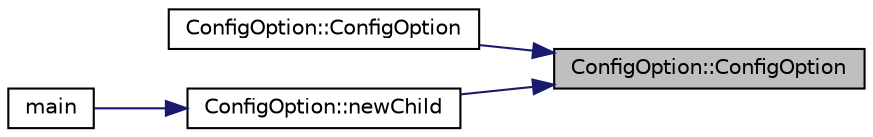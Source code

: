digraph "ConfigOption::ConfigOption"
{
 // LATEX_PDF_SIZE
  edge [fontname="Helvetica",fontsize="10",labelfontname="Helvetica",labelfontsize="10"];
  node [fontname="Helvetica",fontsize="10",shape=record];
  rankdir="RL";
  Node1 [label="ConfigOption::ConfigOption",height=0.2,width=0.4,color="black", fillcolor="grey75", style="filled", fontcolor="black",tooltip=" "];
  Node1 -> Node2 [dir="back",color="midnightblue",fontsize="10",style="solid",fontname="Helvetica"];
  Node2 [label="ConfigOption::ConfigOption",height=0.2,width=0.4,color="black", fillcolor="white", style="filled",URL="$d2/dd3/class_config_option.html#a505eea6a903d41471b414cdeacd23405",tooltip=" "];
  Node1 -> Node3 [dir="back",color="midnightblue",fontsize="10",style="solid",fontname="Helvetica"];
  Node3 [label="ConfigOption::newChild",height=0.2,width=0.4,color="black", fillcolor="white", style="filled",URL="$d2/dd3/class_config_option.html#ae5c19a9bfbefd9ef4b7372469b3109d5",tooltip=" "];
  Node3 -> Node4 [dir="back",color="midnightblue",fontsize="10",style="solid",fontname="Helvetica"];
  Node4 [label="main",height=0.2,width=0.4,color="black", fillcolor="white", style="filled",URL="$dc/d41/configoption__test_8cpp.html#a60a7cf4c3e2b6cd956fdf7645677c928",tooltip=" "];
}
